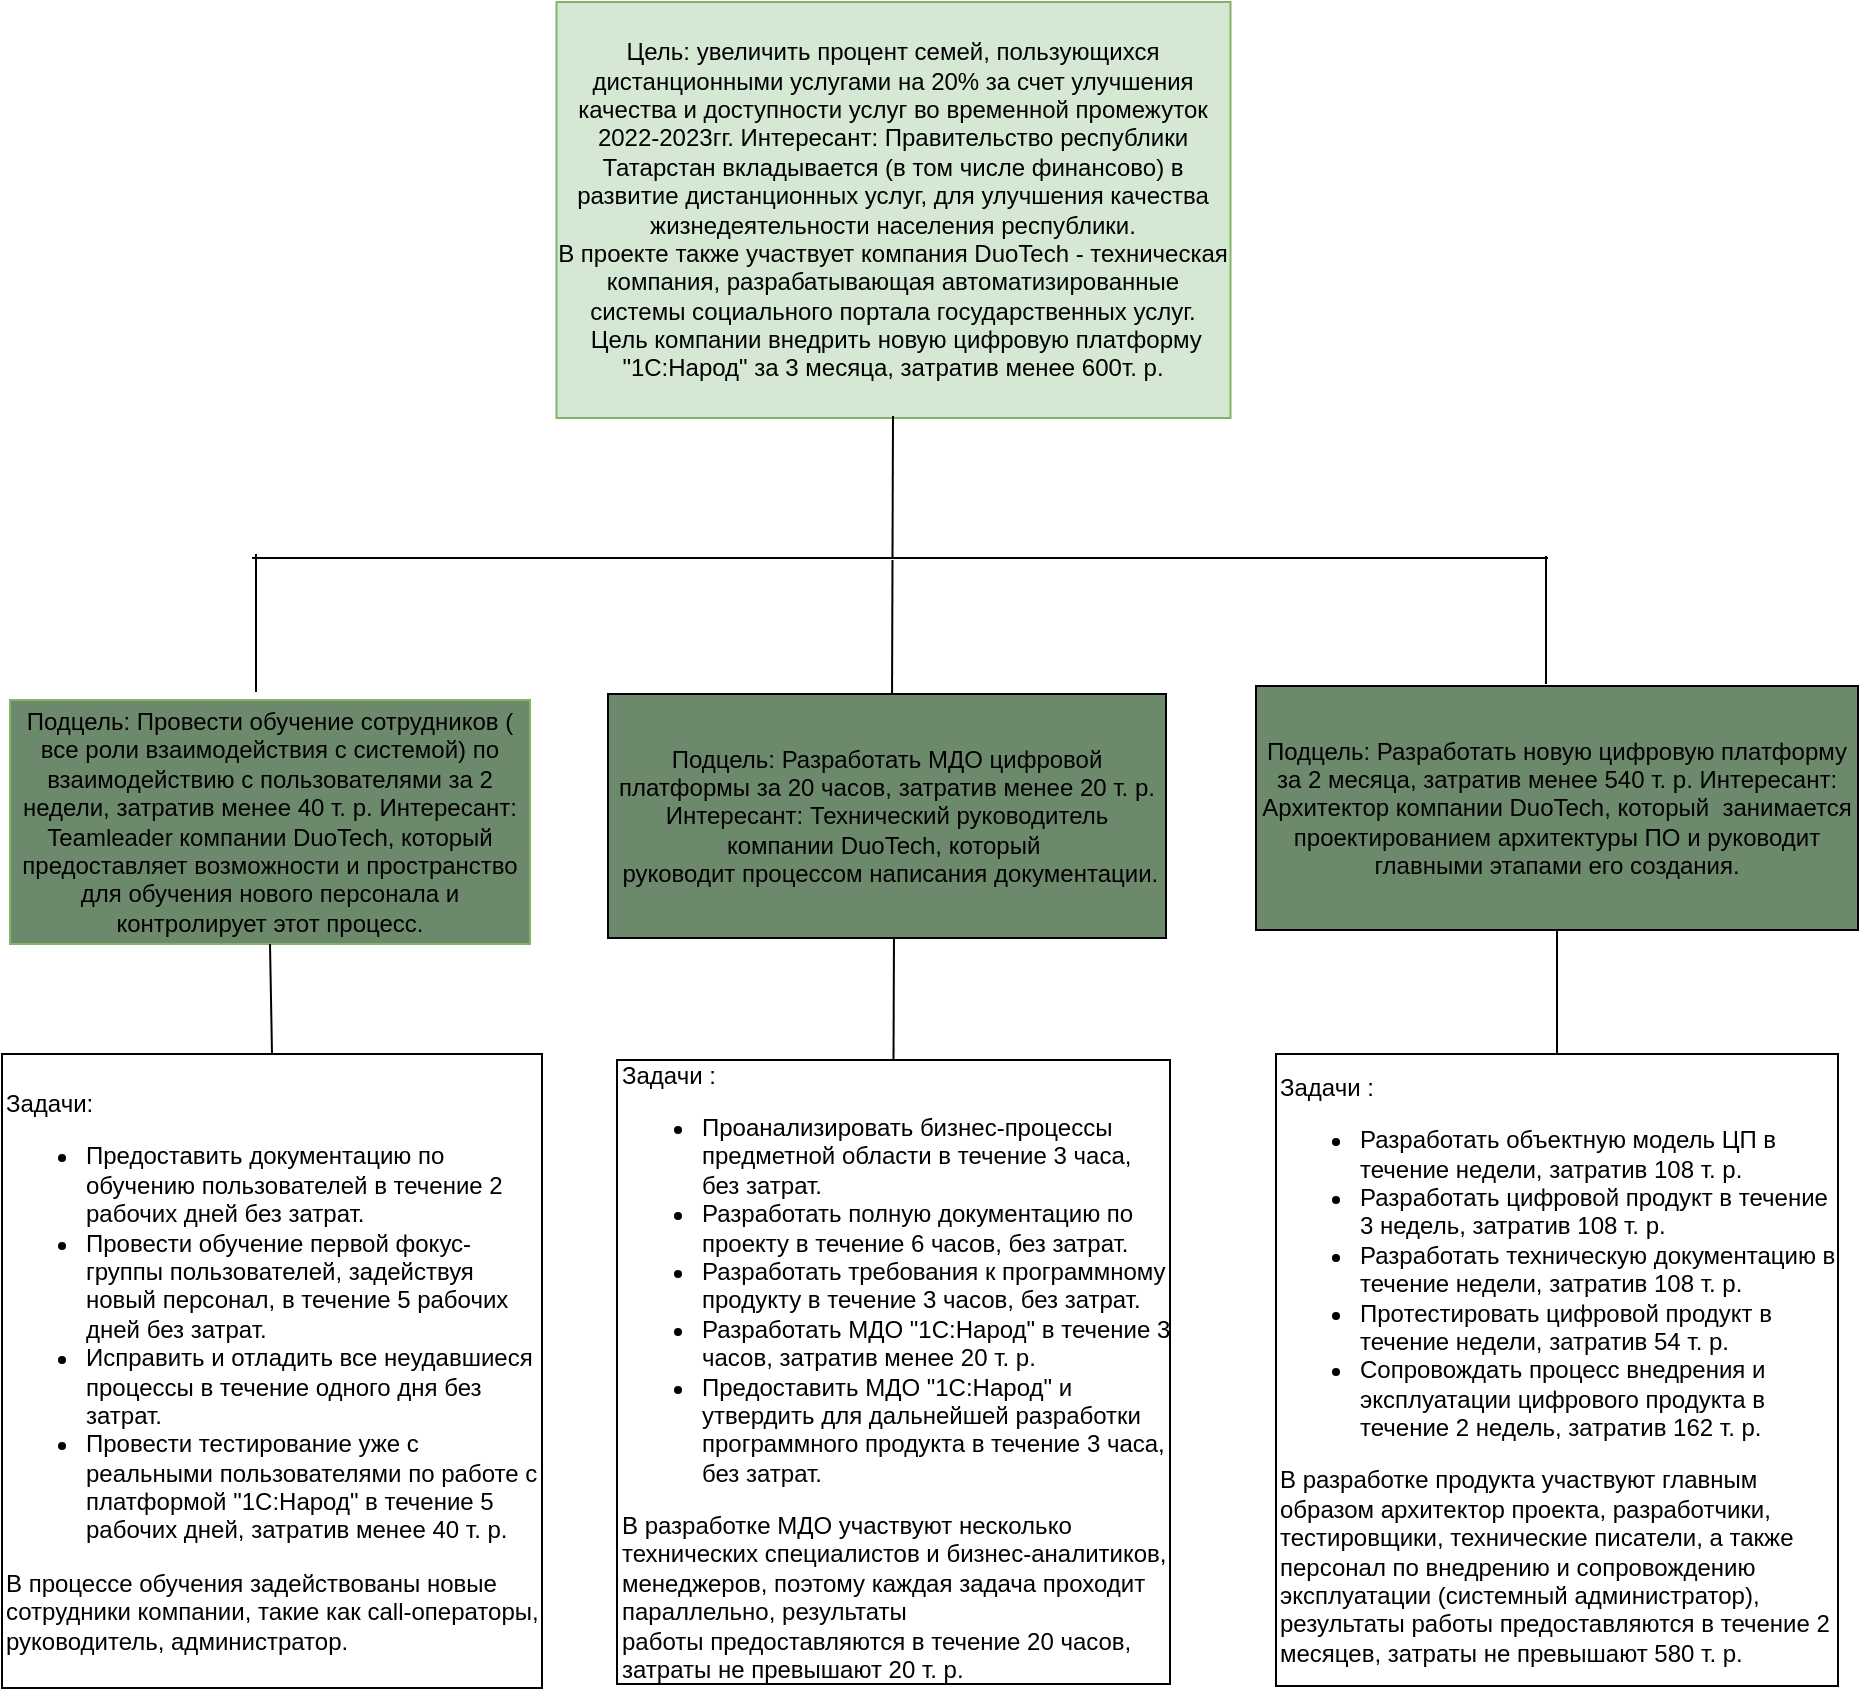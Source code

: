 <mxfile version="23.1.7" type="device">
  <diagram name="Страница — 1" id="plY1VnbAn4ugUS9AdPtO">
    <mxGraphModel dx="1861" dy="728" grid="0" gridSize="10" guides="1" tooltips="1" connect="1" arrows="1" fold="1" page="0" pageScale="1" pageWidth="827" pageHeight="1169" math="0" shadow="0">
      <root>
        <mxCell id="0" />
        <mxCell id="1" parent="0" />
        <mxCell id="4VF-CWCv_t1aKfSi3AJW-15" value="" style="endArrow=none;html=1;rounded=0;fontSize=12;startSize=8;endSize=8;exitX=0.5;exitY=0;exitDx=0;exitDy=0;" parent="1" source="4VF-CWCv_t1aKfSi3AJW-1" edge="1">
          <mxGeometry width="50" height="50" relative="1" as="geometry">
            <mxPoint x="-211" y="623" as="sourcePoint" />
            <mxPoint x="80" y="542" as="targetPoint" />
          </mxGeometry>
        </mxCell>
        <mxCell id="Bx6N3jh_7O-Svxjcynl9-1" value="" style="endArrow=none;html=1;rounded=0;fontSize=12;startSize=8;endSize=8;" edge="1" parent="1">
          <mxGeometry width="50" height="50" relative="1" as="geometry">
            <mxPoint x="79" y="427" as="sourcePoint" />
            <mxPoint x="79.25" y="356" as="targetPoint" />
          </mxGeometry>
        </mxCell>
        <mxCell id="1PZCTdkvqiuREmXUbnLu-1" value="Цель: увеличить процент семей, пользующихся дистанционными услугами на 20% за счет улучшения качества и доступности услуг во временной промежуток 2022-2023гг. Интересант: Правительство республики Татарстан вкладывается (в том числе финансово) в развитие дистанционных услуг, для улучшения качества жизнедеятельности населения республики.&lt;br&gt;В проекте также участвует компания DuoTech - техническая компания, разрабатывающая автоматизированные системы социального портала государственных услуг.&lt;br&gt;&amp;nbsp;Цель компании внедрить новую цифровую платформу &quot;1С:Народ&quot; за 3 месяца, затратив менее 600т. р." style="rounded=0;whiteSpace=wrap;html=1;fillColor=#d5e8d4;strokeColor=#82b366;" parent="1" vertex="1">
          <mxGeometry x="-88.75" y="77" width="337" height="208" as="geometry" />
        </mxCell>
        <mxCell id="1PZCTdkvqiuREmXUbnLu-5" value="Подцель: Провести обучение сотрудников ( все роли взаимодействия с системой) по взаимодействию с пользователями за 2 недели, затратив менее 40 т. р. Интересант: Teamleader компании DuoTech, который предоставляет возможности и пространство для обучения нового персонала и контролирует этот процесс." style="rounded=0;whiteSpace=wrap;html=1;fillColor=#6d896c;strokeColor=#82b366;" parent="1" vertex="1">
          <mxGeometry x="-362" y="426" width="260" height="122" as="geometry" />
        </mxCell>
        <mxCell id="1PZCTdkvqiuREmXUbnLu-6" value="Подцель: Разработать МДО цифровой платформы за 20 часов, затратив менее 20 т. р. Интересант: Технический руководитель компании DuoTech, который&amp;nbsp;&lt;br&gt;&amp;nbsp;руководит процессом написания документации." style="rounded=0;whiteSpace=wrap;html=1;fillColor=#6d896c;" parent="1" vertex="1">
          <mxGeometry x="-63" y="423" width="279" height="122" as="geometry" />
        </mxCell>
        <mxCell id="1PZCTdkvqiuREmXUbnLu-7" value="Подцель: Разработать новую цифровую платформу за 2 месяца, затратив менее 540 т. р. Интересант: Архитектор компании DuoTech, который&amp;nbsp; занимается проектированием архитектуры ПО и руководит главными этапами его создания." style="rounded=0;whiteSpace=wrap;html=1;fillColor=#6d896c;" parent="1" vertex="1">
          <mxGeometry x="261" y="419" width="301" height="122" as="geometry" />
        </mxCell>
        <mxCell id="1PZCTdkvqiuREmXUbnLu-8" value="&lt;div style=&quot;&quot;&gt;&lt;span style=&quot;background-color: initial;&quot;&gt;Задачи:&lt;/span&gt;&lt;/div&gt;&lt;div style=&quot;&quot;&gt;&lt;ul&gt;&lt;li&gt;&lt;span style=&quot;background-color: initial;&quot;&gt;Предоставить документацию по обучению пользователей в течение 2 рабочих дней без затрат.&lt;/span&gt;&lt;/li&gt;&lt;li&gt;Провести обучение первой фокус-группы пользователей, задействуя новый персонал, в течение 5 рабочих дней без затрат.&lt;/li&gt;&lt;li&gt;Исправить и отладить все неудавшиеся процессы в течение одного дня без затрат.&lt;/li&gt;&lt;li&gt;Провести тестирование уже с реальными пользователями по работе с платформой &quot;1С:Народ&quot; в течение 5 рабочих дней, затратив менее 40 т. р.&lt;/li&gt;&lt;/ul&gt;&lt;div&gt;В процессе обучения задействованы новые сотрудники компании, такие как call-операторы, руководитель, администратор.&lt;/div&gt;&lt;/div&gt;" style="rounded=0;whiteSpace=wrap;html=1;align=left;" parent="1" vertex="1">
          <mxGeometry x="-366" y="603" width="270" height="317" as="geometry" />
        </mxCell>
        <mxCell id="4VF-CWCv_t1aKfSi3AJW-1" value="&lt;div style=&quot;&quot;&gt;&lt;span style=&quot;background-color: initial;&quot;&gt;Задачи&amp;nbsp;:&lt;/span&gt;&lt;/div&gt;&lt;div style=&quot;&quot;&gt;&lt;ul&gt;&lt;li&gt;Проанализировать бизнес-процессы предметной области в течение 3 часа, без затрат.&lt;/li&gt;&lt;li&gt;Разработать полную документацию по проекту в течение 6 часов, без затрат.&lt;/li&gt;&lt;li&gt;Разработать требования к программному продукту в течение 3 часов, без затрат.&lt;/li&gt;&lt;li&gt;Разработать МДО &quot;1С:Народ&quot; в течение 3 часов, затратив менее 20 т. р.&lt;/li&gt;&lt;li&gt;Предоставить МДО &quot;1С:Народ&quot; и утвердить для дальнейшей разработки программного продукта в течение 3 часа, без затрат.&lt;/li&gt;&lt;/ul&gt;&lt;div&gt;В разработке МДО участвуют&amp;nbsp;несколько технических&amp;nbsp;специалистов и бизнес-аналитиков, менеджеров, поэтому каждая задача проходит параллельно, результаты работы&amp;nbsp;предоставляются в течение 20 часов, затраты не превышают 20 т. р.&lt;br&gt;&lt;/div&gt;&lt;/div&gt;" style="rounded=0;whiteSpace=wrap;html=1;align=left;" parent="1" vertex="1">
          <mxGeometry x="-58.5" y="606" width="276.5" height="312" as="geometry" />
        </mxCell>
        <mxCell id="4VF-CWCv_t1aKfSi3AJW-2" value="&lt;div style=&quot;&quot;&gt;&lt;span style=&quot;background-color: initial;&quot;&gt;Задачи&amp;nbsp;:&lt;/span&gt;&lt;/div&gt;&lt;div style=&quot;&quot;&gt;&lt;ul&gt;&lt;li&gt;Разработать объектную модель ЦП в течение недели, затратив 108 т. р.&lt;/li&gt;&lt;li&gt;Разработать цифровой продукт&amp;nbsp;в течение 3 недель, затратив 108 т. р.&lt;/li&gt;&lt;li&gt;Разработать техническую документацию&amp;nbsp;в течение недели, затратив 108 т. р.&lt;/li&gt;&lt;li&gt;Протестировать цифровой продукт&amp;nbsp;в течение недели, затратив 54 т. р.&lt;/li&gt;&lt;li&gt;Сопровождать процесс внедрения и эксплуатации цифрового продукта&amp;nbsp;в течение 2 недель, затратив 162 т. р.&lt;/li&gt;&lt;/ul&gt;&lt;div&gt;В разработке продукта участвуют главным образом архитектор проекта, разработчики, тестировщики, технические писатели, а также персонал по внедрению и сопровождению эксплуатации (системный администратор), результаты работы предоставляются в течение 2 месяцев, затраты не превышают 580 т. р.&lt;/div&gt;&lt;/div&gt;" style="rounded=0;whiteSpace=wrap;html=1;align=left;" parent="1" vertex="1">
          <mxGeometry x="271" y="603" width="281" height="316" as="geometry" />
        </mxCell>
        <mxCell id="4VF-CWCv_t1aKfSi3AJW-4" value="" style="endArrow=none;html=1;rounded=0;fontSize=12;startSize=8;endSize=8;" parent="1" edge="1">
          <mxGeometry width="50" height="50" relative="1" as="geometry">
            <mxPoint x="-241" y="355" as="sourcePoint" />
            <mxPoint x="407" y="355" as="targetPoint" />
          </mxGeometry>
        </mxCell>
        <mxCell id="4VF-CWCv_t1aKfSi3AJW-8" value="" style="endArrow=none;html=1;rounded=0;fontSize=12;startSize=8;endSize=8;entryX=0.5;entryY=1;entryDx=0;entryDy=0;" parent="1" edge="1">
          <mxGeometry width="50" height="50" relative="1" as="geometry">
            <mxPoint x="-239" y="422" as="sourcePoint" />
            <mxPoint x="-239" y="353" as="targetPoint" />
          </mxGeometry>
        </mxCell>
        <mxCell id="4VF-CWCv_t1aKfSi3AJW-9" value="" style="endArrow=none;html=1;rounded=0;fontSize=12;startSize=8;endSize=8;" parent="1" edge="1">
          <mxGeometry width="50" height="50" relative="1" as="geometry">
            <mxPoint x="406" y="418" as="sourcePoint" />
            <mxPoint x="406" y="354" as="targetPoint" />
          </mxGeometry>
        </mxCell>
        <mxCell id="4VF-CWCv_t1aKfSi3AJW-11" value="" style="endArrow=none;html=1;rounded=0;fontSize=12;startSize=8;endSize=8;entryX=0.5;entryY=1;entryDx=0;entryDy=0;exitX=0.5;exitY=0;exitDx=0;exitDy=0;" parent="1" source="1PZCTdkvqiuREmXUbnLu-8" target="1PZCTdkvqiuREmXUbnLu-5" edge="1">
          <mxGeometry width="50" height="50" relative="1" as="geometry">
            <mxPoint x="79" y="432" as="sourcePoint" />
            <mxPoint x="79" y="316" as="targetPoint" />
          </mxGeometry>
        </mxCell>
        <mxCell id="4VF-CWCv_t1aKfSi3AJW-12" value="" style="endArrow=none;html=1;rounded=0;fontSize=12;startSize=8;endSize=8;entryX=0.5;entryY=1;entryDx=0;entryDy=0;exitX=0.5;exitY=0;exitDx=0;exitDy=0;" parent="1" source="4VF-CWCv_t1aKfSi3AJW-2" target="1PZCTdkvqiuREmXUbnLu-7" edge="1">
          <mxGeometry width="50" height="50" relative="1" as="geometry">
            <mxPoint x="-221" y="613" as="sourcePoint" />
            <mxPoint x="-222" y="558" as="targetPoint" />
          </mxGeometry>
        </mxCell>
        <mxCell id="Bx6N3jh_7O-Svxjcynl9-3" value="" style="endArrow=none;html=1;rounded=0;fontSize=12;startSize=8;endSize=8;" edge="1" parent="1">
          <mxGeometry width="50" height="50" relative="1" as="geometry">
            <mxPoint x="79.25" y="355" as="sourcePoint" />
            <mxPoint x="79.5" y="284" as="targetPoint" />
          </mxGeometry>
        </mxCell>
      </root>
    </mxGraphModel>
  </diagram>
</mxfile>
